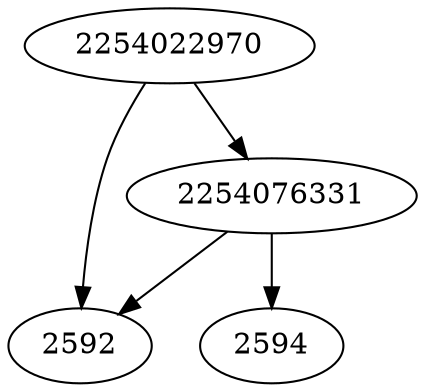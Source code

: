 strict digraph  {
2592;
2254022970;
2254076331;
2594;
2254022970 -> 2592;
2254022970 -> 2254076331;
2254076331 -> 2592;
2254076331 -> 2594;
}
